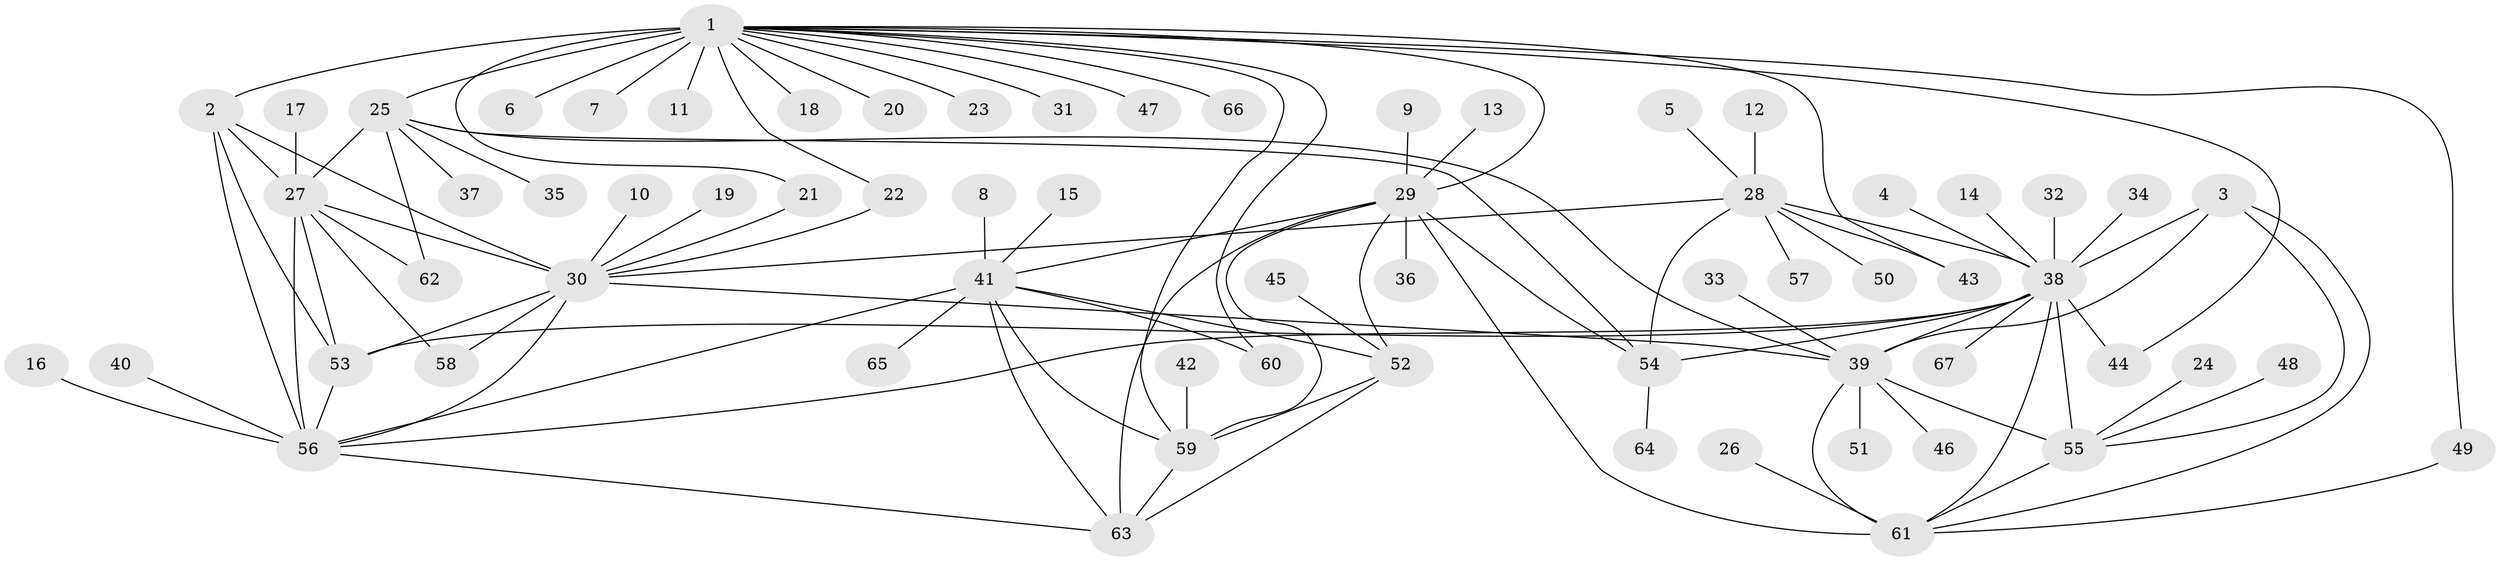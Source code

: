 // original degree distribution, {6: 0.022556390977443608, 8: 0.03759398496240601, 10: 0.03007518796992481, 12: 0.045112781954887216, 9: 0.05263157894736842, 5: 0.022556390977443608, 7: 0.015037593984962405, 3: 0.03759398496240601, 1: 0.5488721804511278, 2: 0.18045112781954886, 4: 0.007518796992481203}
// Generated by graph-tools (version 1.1) at 2025/50/03/09/25 03:50:27]
// undirected, 67 vertices, 104 edges
graph export_dot {
graph [start="1"]
  node [color=gray90,style=filled];
  1;
  2;
  3;
  4;
  5;
  6;
  7;
  8;
  9;
  10;
  11;
  12;
  13;
  14;
  15;
  16;
  17;
  18;
  19;
  20;
  21;
  22;
  23;
  24;
  25;
  26;
  27;
  28;
  29;
  30;
  31;
  32;
  33;
  34;
  35;
  36;
  37;
  38;
  39;
  40;
  41;
  42;
  43;
  44;
  45;
  46;
  47;
  48;
  49;
  50;
  51;
  52;
  53;
  54;
  55;
  56;
  57;
  58;
  59;
  60;
  61;
  62;
  63;
  64;
  65;
  66;
  67;
  1 -- 2 [weight=1.0];
  1 -- 6 [weight=1.0];
  1 -- 7 [weight=1.0];
  1 -- 11 [weight=1.0];
  1 -- 18 [weight=1.0];
  1 -- 20 [weight=1.0];
  1 -- 21 [weight=1.0];
  1 -- 22 [weight=1.0];
  1 -- 23 [weight=1.0];
  1 -- 25 [weight=8.0];
  1 -- 29 [weight=1.0];
  1 -- 31 [weight=1.0];
  1 -- 43 [weight=1.0];
  1 -- 44 [weight=1.0];
  1 -- 47 [weight=1.0];
  1 -- 49 [weight=1.0];
  1 -- 59 [weight=1.0];
  1 -- 60 [weight=1.0];
  1 -- 66 [weight=1.0];
  2 -- 27 [weight=2.0];
  2 -- 30 [weight=2.0];
  2 -- 53 [weight=2.0];
  2 -- 56 [weight=2.0];
  3 -- 38 [weight=1.0];
  3 -- 39 [weight=2.0];
  3 -- 55 [weight=1.0];
  3 -- 61 [weight=1.0];
  4 -- 38 [weight=1.0];
  5 -- 28 [weight=1.0];
  8 -- 41 [weight=1.0];
  9 -- 29 [weight=1.0];
  10 -- 30 [weight=1.0];
  12 -- 28 [weight=1.0];
  13 -- 29 [weight=1.0];
  14 -- 38 [weight=1.0];
  15 -- 41 [weight=1.0];
  16 -- 56 [weight=1.0];
  17 -- 27 [weight=1.0];
  19 -- 30 [weight=1.0];
  21 -- 30 [weight=1.0];
  22 -- 30 [weight=1.0];
  24 -- 55 [weight=1.0];
  25 -- 27 [weight=1.0];
  25 -- 35 [weight=1.0];
  25 -- 37 [weight=1.0];
  25 -- 39 [weight=1.0];
  25 -- 54 [weight=1.0];
  25 -- 62 [weight=1.0];
  26 -- 61 [weight=1.0];
  27 -- 30 [weight=1.0];
  27 -- 53 [weight=1.0];
  27 -- 56 [weight=1.0];
  27 -- 58 [weight=1.0];
  27 -- 62 [weight=1.0];
  28 -- 30 [weight=1.0];
  28 -- 38 [weight=4.0];
  28 -- 43 [weight=1.0];
  28 -- 50 [weight=1.0];
  28 -- 54 [weight=4.0];
  28 -- 57 [weight=1.0];
  29 -- 36 [weight=1.0];
  29 -- 41 [weight=1.0];
  29 -- 52 [weight=1.0];
  29 -- 54 [weight=1.0];
  29 -- 59 [weight=1.0];
  29 -- 61 [weight=1.0];
  29 -- 63 [weight=2.0];
  30 -- 39 [weight=1.0];
  30 -- 53 [weight=1.0];
  30 -- 56 [weight=1.0];
  30 -- 58 [weight=1.0];
  32 -- 38 [weight=1.0];
  33 -- 39 [weight=1.0];
  34 -- 38 [weight=1.0];
  38 -- 39 [weight=2.0];
  38 -- 44 [weight=1.0];
  38 -- 53 [weight=1.0];
  38 -- 54 [weight=1.0];
  38 -- 55 [weight=1.0];
  38 -- 56 [weight=1.0];
  38 -- 61 [weight=1.0];
  38 -- 67 [weight=1.0];
  39 -- 46 [weight=1.0];
  39 -- 51 [weight=1.0];
  39 -- 55 [weight=2.0];
  39 -- 61 [weight=2.0];
  40 -- 56 [weight=1.0];
  41 -- 52 [weight=1.0];
  41 -- 56 [weight=1.0];
  41 -- 59 [weight=1.0];
  41 -- 60 [weight=1.0];
  41 -- 63 [weight=2.0];
  41 -- 65 [weight=1.0];
  42 -- 59 [weight=1.0];
  45 -- 52 [weight=1.0];
  48 -- 55 [weight=1.0];
  49 -- 61 [weight=1.0];
  52 -- 59 [weight=1.0];
  52 -- 63 [weight=2.0];
  53 -- 56 [weight=1.0];
  54 -- 64 [weight=1.0];
  55 -- 61 [weight=1.0];
  56 -- 63 [weight=1.0];
  59 -- 63 [weight=2.0];
}

